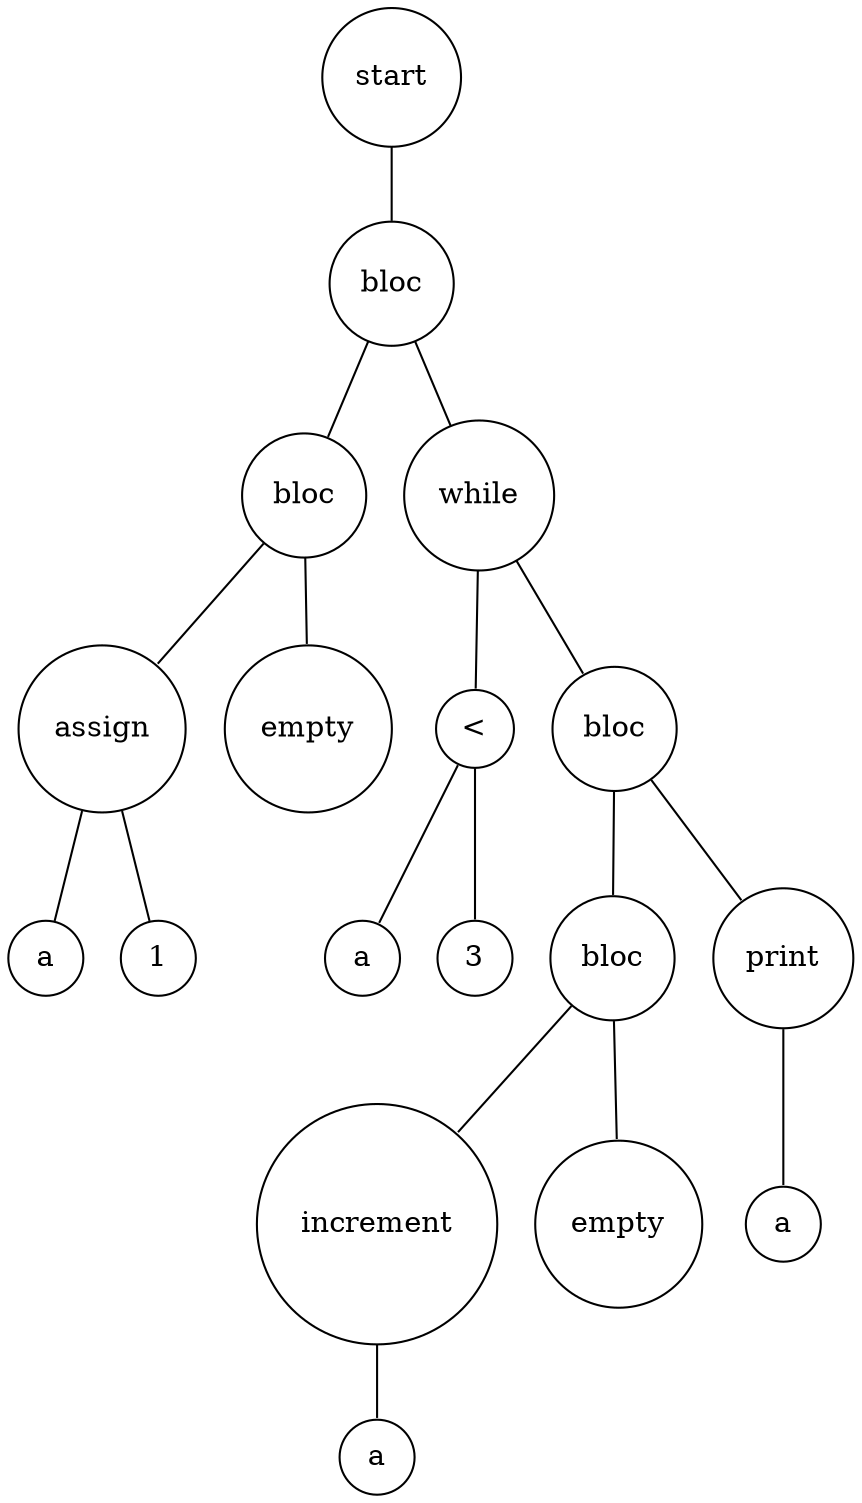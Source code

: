 digraph {
	node [shape=circle]
	"133877e2-430b-4349-8ffa-75f756c12d5e" [label=start]
	"baa1eee1-0a8d-4bbd-8f84-f25061e0f8e7" [label=bloc]
	"5f85a5e7-258f-43d1-bcd5-fcb89eaa43d1" [label=bloc]
	"25525971-df93-414a-aece-4cd858050ee6" [label=assign]
	"4ec28ee8-a02f-49a5-bad7-2b96f2362855" [label=a]
	"25525971-df93-414a-aece-4cd858050ee6" -> "4ec28ee8-a02f-49a5-bad7-2b96f2362855" [arrowsize=0]
	"4cbb0b91-9582-4ac9-805e-827fb532eb69" [label=1]
	"25525971-df93-414a-aece-4cd858050ee6" -> "4cbb0b91-9582-4ac9-805e-827fb532eb69" [arrowsize=0]
	"5f85a5e7-258f-43d1-bcd5-fcb89eaa43d1" -> "25525971-df93-414a-aece-4cd858050ee6" [arrowsize=0]
	"0ff7c912-fb0a-4ec0-8236-614a2be77a1a" [label=empty]
	"5f85a5e7-258f-43d1-bcd5-fcb89eaa43d1" -> "0ff7c912-fb0a-4ec0-8236-614a2be77a1a" [arrowsize=0]
	"baa1eee1-0a8d-4bbd-8f84-f25061e0f8e7" -> "5f85a5e7-258f-43d1-bcd5-fcb89eaa43d1" [arrowsize=0]
	"ae6c7a45-966e-423d-b240-1b030dba1e67" [label=while]
	"40cb6a5e-0ee1-41e9-a824-7a0512ab184b" [label="<"]
	"f619f9f6-0282-4663-854f-288c2a6d6a44" [label=a]
	"40cb6a5e-0ee1-41e9-a824-7a0512ab184b" -> "f619f9f6-0282-4663-854f-288c2a6d6a44" [arrowsize=0]
	"baf3626c-6b86-43dc-8336-f7bfad5b5789" [label=3]
	"40cb6a5e-0ee1-41e9-a824-7a0512ab184b" -> "baf3626c-6b86-43dc-8336-f7bfad5b5789" [arrowsize=0]
	"ae6c7a45-966e-423d-b240-1b030dba1e67" -> "40cb6a5e-0ee1-41e9-a824-7a0512ab184b" [arrowsize=0]
	"fe132112-a39e-4355-b9a3-884b7c175f67" [label=bloc]
	"8f5cff41-e0bf-4735-a705-014e94bf8472" [label=bloc]
	"c476b6f7-0b23-42a7-9932-030b3210e825" [label=increment]
	"4bb77f2d-7e33-464f-8985-83ab7b7fe02d" [label=a]
	"c476b6f7-0b23-42a7-9932-030b3210e825" -> "4bb77f2d-7e33-464f-8985-83ab7b7fe02d" [arrowsize=0]
	"8f5cff41-e0bf-4735-a705-014e94bf8472" -> "c476b6f7-0b23-42a7-9932-030b3210e825" [arrowsize=0]
	"473a35ad-e8b5-4cec-aa93-c8bbe28c3fa9" [label=empty]
	"8f5cff41-e0bf-4735-a705-014e94bf8472" -> "473a35ad-e8b5-4cec-aa93-c8bbe28c3fa9" [arrowsize=0]
	"fe132112-a39e-4355-b9a3-884b7c175f67" -> "8f5cff41-e0bf-4735-a705-014e94bf8472" [arrowsize=0]
	"c01f5fba-110c-4fb3-990e-e1b5971305bc" [label=print]
	"71f67a27-e5d1-495a-b467-8b38d35eca2c" [label=a]
	"c01f5fba-110c-4fb3-990e-e1b5971305bc" -> "71f67a27-e5d1-495a-b467-8b38d35eca2c" [arrowsize=0]
	"fe132112-a39e-4355-b9a3-884b7c175f67" -> "c01f5fba-110c-4fb3-990e-e1b5971305bc" [arrowsize=0]
	"ae6c7a45-966e-423d-b240-1b030dba1e67" -> "fe132112-a39e-4355-b9a3-884b7c175f67" [arrowsize=0]
	"baa1eee1-0a8d-4bbd-8f84-f25061e0f8e7" -> "ae6c7a45-966e-423d-b240-1b030dba1e67" [arrowsize=0]
	"133877e2-430b-4349-8ffa-75f756c12d5e" -> "baa1eee1-0a8d-4bbd-8f84-f25061e0f8e7" [arrowsize=0]
}
